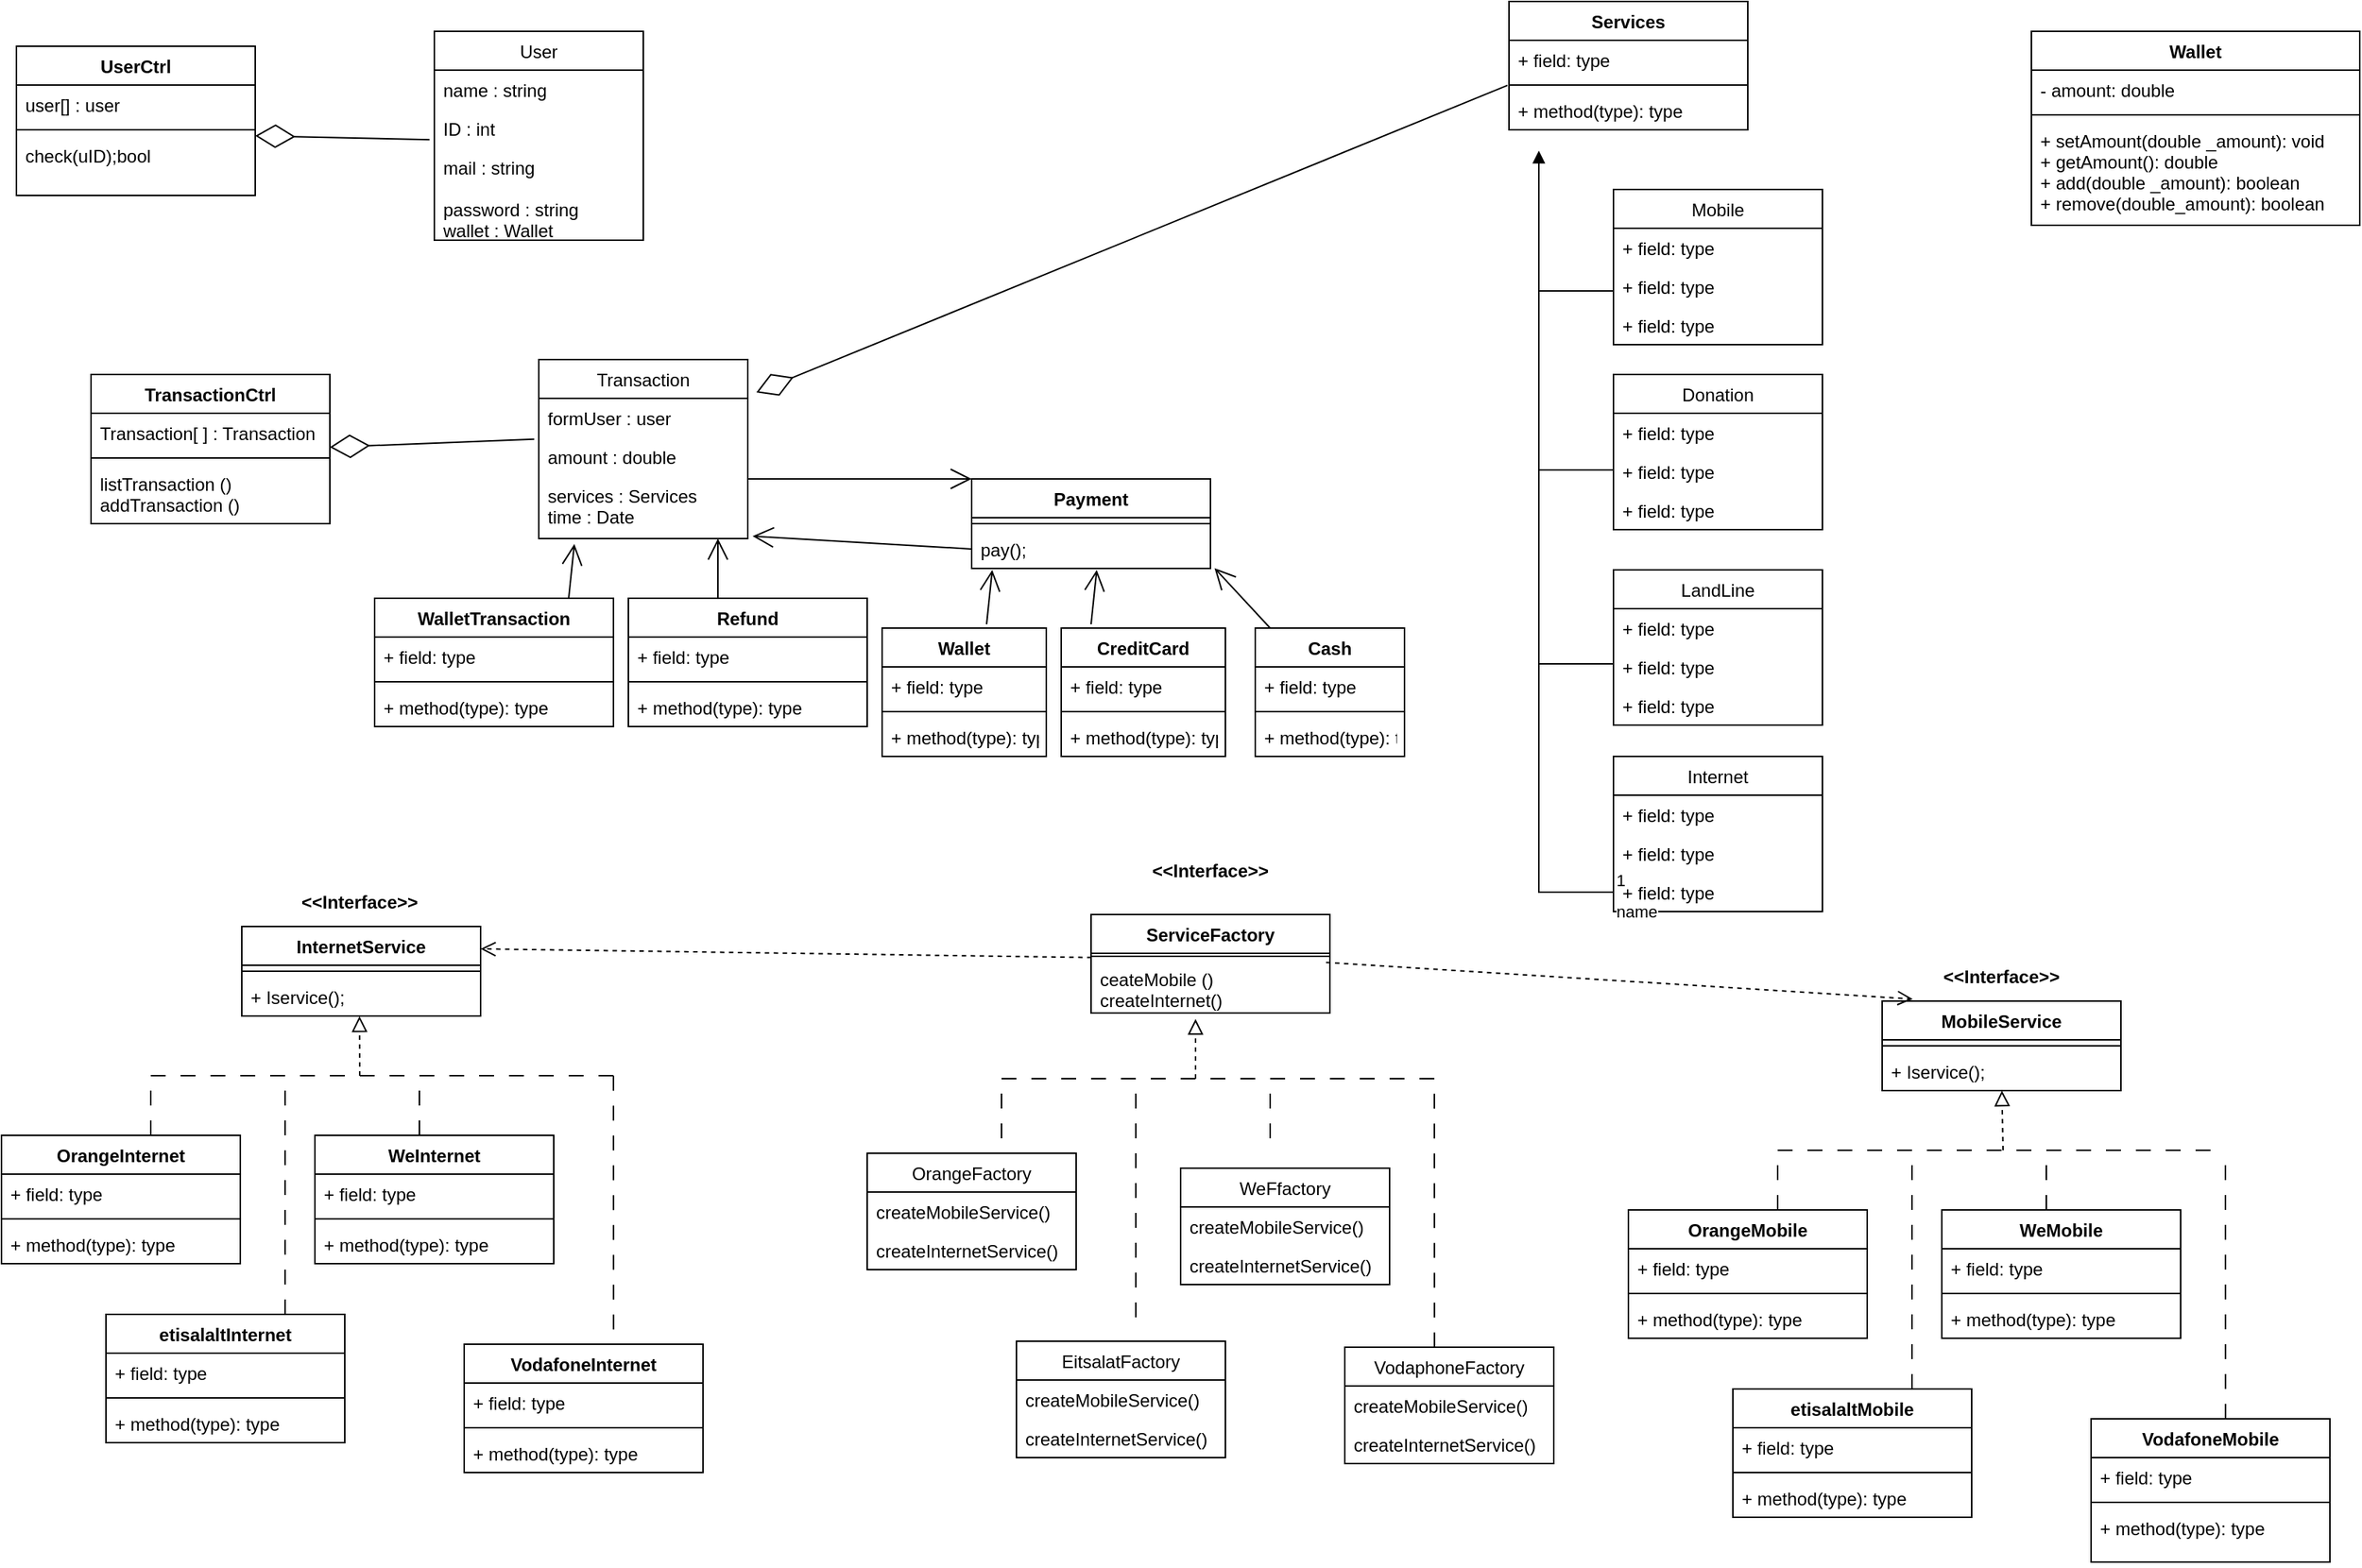 <mxfile version="20.6.0" type="device"><diagram id="1vEsBGd_6oTtnkSgq6Yn" name="Page-1"><mxGraphModel dx="1247" dy="699" grid="1" gridSize="10" guides="1" tooltips="1" connect="1" arrows="1" fold="1" page="1" pageScale="1" pageWidth="1920" pageHeight="1200" math="0" shadow="0"><root><mxCell id="0"/><mxCell id="1" parent="0"/><mxCell id="PPGMc3EVZFGyXlm3GVqY-16" value="User" style="swimlane;fontStyle=0;childLayout=stackLayout;horizontal=1;startSize=26;fillColor=none;horizontalStack=0;resizeParent=1;resizeParentMax=0;resizeLast=0;collapsible=1;marginBottom=0;" parent="1" vertex="1"><mxGeometry x="330" y="30" width="140" height="140" as="geometry"/></mxCell><mxCell id="PPGMc3EVZFGyXlm3GVqY-17" value="name : string" style="text;strokeColor=none;fillColor=none;align=left;verticalAlign=top;spacingLeft=4;spacingRight=4;overflow=hidden;rotatable=0;points=[[0,0.5],[1,0.5]];portConstraint=eastwest;" parent="PPGMc3EVZFGyXlm3GVqY-16" vertex="1"><mxGeometry y="26" width="140" height="26" as="geometry"/></mxCell><mxCell id="PPGMc3EVZFGyXlm3GVqY-18" value="ID : int" style="text;strokeColor=none;fillColor=none;align=left;verticalAlign=top;spacingLeft=4;spacingRight=4;overflow=hidden;rotatable=0;points=[[0,0.5],[1,0.5]];portConstraint=eastwest;" parent="PPGMc3EVZFGyXlm3GVqY-16" vertex="1"><mxGeometry y="52" width="140" height="26" as="geometry"/></mxCell><mxCell id="PPGMc3EVZFGyXlm3GVqY-19" value="mail : string&#10;&#10;password : string&#10;wallet : Wallet" style="text;strokeColor=none;fillColor=none;align=left;verticalAlign=top;spacingLeft=4;spacingRight=4;overflow=hidden;rotatable=0;points=[[0,0.5],[1,0.5]];portConstraint=eastwest;" parent="PPGMc3EVZFGyXlm3GVqY-16" vertex="1"><mxGeometry y="78" width="140" height="62" as="geometry"/></mxCell><mxCell id="PPGMc3EVZFGyXlm3GVqY-27" value="TransactionCtrl" style="swimlane;fontStyle=1;align=center;verticalAlign=top;childLayout=stackLayout;horizontal=1;startSize=26;horizontalStack=0;resizeParent=1;resizeParentMax=0;resizeLast=0;collapsible=1;marginBottom=0;" parent="1" vertex="1"><mxGeometry x="100" y="260" width="160" height="100" as="geometry"/></mxCell><mxCell id="PPGMc3EVZFGyXlm3GVqY-28" value="Transaction[ ] : Transaction" style="text;strokeColor=none;fillColor=none;align=left;verticalAlign=top;spacingLeft=4;spacingRight=4;overflow=hidden;rotatable=0;points=[[0,0.5],[1,0.5]];portConstraint=eastwest;" parent="PPGMc3EVZFGyXlm3GVqY-27" vertex="1"><mxGeometry y="26" width="160" height="26" as="geometry"/></mxCell><mxCell id="PPGMc3EVZFGyXlm3GVqY-29" value="" style="line;strokeWidth=1;fillColor=none;align=left;verticalAlign=middle;spacingTop=-1;spacingLeft=3;spacingRight=3;rotatable=0;labelPosition=right;points=[];portConstraint=eastwest;strokeColor=inherit;" parent="PPGMc3EVZFGyXlm3GVqY-27" vertex="1"><mxGeometry y="52" width="160" height="8" as="geometry"/></mxCell><mxCell id="PPGMc3EVZFGyXlm3GVqY-30" value="listTransaction ()&#10;addTransaction ()" style="text;strokeColor=none;fillColor=none;align=left;verticalAlign=top;spacingLeft=4;spacingRight=4;overflow=hidden;rotatable=0;points=[[0,0.5],[1,0.5]];portConstraint=eastwest;" parent="PPGMc3EVZFGyXlm3GVqY-27" vertex="1"><mxGeometry y="60" width="160" height="40" as="geometry"/></mxCell><mxCell id="PPGMc3EVZFGyXlm3GVqY-31" value="Transaction" style="swimlane;fontStyle=0;childLayout=stackLayout;horizontal=1;startSize=26;fillColor=none;horizontalStack=0;resizeParent=1;resizeParentMax=0;resizeLast=0;collapsible=1;marginBottom=0;" parent="1" vertex="1"><mxGeometry x="400" y="250" width="140" height="120" as="geometry"/></mxCell><mxCell id="PPGMc3EVZFGyXlm3GVqY-32" value="formUser : user" style="text;strokeColor=none;fillColor=none;align=left;verticalAlign=top;spacingLeft=4;spacingRight=4;overflow=hidden;rotatable=0;points=[[0,0.5],[1,0.5]];portConstraint=eastwest;" parent="PPGMc3EVZFGyXlm3GVqY-31" vertex="1"><mxGeometry y="26" width="140" height="26" as="geometry"/></mxCell><mxCell id="PPGMc3EVZFGyXlm3GVqY-33" value="amount : double" style="text;strokeColor=none;fillColor=none;align=left;verticalAlign=top;spacingLeft=4;spacingRight=4;overflow=hidden;rotatable=0;points=[[0,0.5],[1,0.5]];portConstraint=eastwest;" parent="PPGMc3EVZFGyXlm3GVqY-31" vertex="1"><mxGeometry y="52" width="140" height="26" as="geometry"/></mxCell><mxCell id="PPGMc3EVZFGyXlm3GVqY-34" value="services : Services&#10;time : Date" style="text;strokeColor=none;fillColor=none;align=left;verticalAlign=top;spacingLeft=4;spacingRight=4;overflow=hidden;rotatable=0;points=[[0,0.5],[1,0.5]];portConstraint=eastwest;" parent="PPGMc3EVZFGyXlm3GVqY-31" vertex="1"><mxGeometry y="78" width="140" height="42" as="geometry"/></mxCell><mxCell id="PPGMc3EVZFGyXlm3GVqY-35" value="OrangeInternet" style="swimlane;fontStyle=1;align=center;verticalAlign=top;childLayout=stackLayout;horizontal=1;startSize=26;horizontalStack=0;resizeParent=1;resizeParentMax=0;resizeLast=0;collapsible=1;marginBottom=0;" parent="1" vertex="1"><mxGeometry x="40" y="770" width="160" height="86" as="geometry"/></mxCell><mxCell id="PPGMc3EVZFGyXlm3GVqY-36" value="+ field: type" style="text;strokeColor=none;fillColor=none;align=left;verticalAlign=top;spacingLeft=4;spacingRight=4;overflow=hidden;rotatable=0;points=[[0,0.5],[1,0.5]];portConstraint=eastwest;" parent="PPGMc3EVZFGyXlm3GVqY-35" vertex="1"><mxGeometry y="26" width="160" height="26" as="geometry"/></mxCell><mxCell id="PPGMc3EVZFGyXlm3GVqY-37" value="" style="line;strokeWidth=1;fillColor=none;align=left;verticalAlign=middle;spacingTop=-1;spacingLeft=3;spacingRight=3;rotatable=0;labelPosition=right;points=[];portConstraint=eastwest;strokeColor=inherit;" parent="PPGMc3EVZFGyXlm3GVqY-35" vertex="1"><mxGeometry y="52" width="160" height="8" as="geometry"/></mxCell><mxCell id="PPGMc3EVZFGyXlm3GVqY-38" value="+ method(type): type" style="text;strokeColor=none;fillColor=none;align=left;verticalAlign=top;spacingLeft=4;spacingRight=4;overflow=hidden;rotatable=0;points=[[0,0.5],[1,0.5]];portConstraint=eastwest;" parent="PPGMc3EVZFGyXlm3GVqY-35" vertex="1"><mxGeometry y="60" width="160" height="26" as="geometry"/></mxCell><mxCell id="PPGMc3EVZFGyXlm3GVqY-39" value="etisalaltInternet" style="swimlane;fontStyle=1;align=center;verticalAlign=top;childLayout=stackLayout;horizontal=1;startSize=26;horizontalStack=0;resizeParent=1;resizeParentMax=0;resizeLast=0;collapsible=1;marginBottom=0;" parent="1" vertex="1"><mxGeometry x="110" y="890" width="160" height="86" as="geometry"/></mxCell><mxCell id="PPGMc3EVZFGyXlm3GVqY-40" value="+ field: type" style="text;strokeColor=none;fillColor=none;align=left;verticalAlign=top;spacingLeft=4;spacingRight=4;overflow=hidden;rotatable=0;points=[[0,0.5],[1,0.5]];portConstraint=eastwest;" parent="PPGMc3EVZFGyXlm3GVqY-39" vertex="1"><mxGeometry y="26" width="160" height="26" as="geometry"/></mxCell><mxCell id="PPGMc3EVZFGyXlm3GVqY-41" value="" style="line;strokeWidth=1;fillColor=none;align=left;verticalAlign=middle;spacingTop=-1;spacingLeft=3;spacingRight=3;rotatable=0;labelPosition=right;points=[];portConstraint=eastwest;strokeColor=inherit;" parent="PPGMc3EVZFGyXlm3GVqY-39" vertex="1"><mxGeometry y="52" width="160" height="8" as="geometry"/></mxCell><mxCell id="PPGMc3EVZFGyXlm3GVqY-42" value="+ method(type): type" style="text;strokeColor=none;fillColor=none;align=left;verticalAlign=top;spacingLeft=4;spacingRight=4;overflow=hidden;rotatable=0;points=[[0,0.5],[1,0.5]];portConstraint=eastwest;" parent="PPGMc3EVZFGyXlm3GVqY-39" vertex="1"><mxGeometry y="60" width="160" height="26" as="geometry"/></mxCell><mxCell id="PPGMc3EVZFGyXlm3GVqY-43" value="VodafoneInternet" style="swimlane;fontStyle=1;align=center;verticalAlign=top;childLayout=stackLayout;horizontal=1;startSize=26;horizontalStack=0;resizeParent=1;resizeParentMax=0;resizeLast=0;collapsible=1;marginBottom=0;" parent="1" vertex="1"><mxGeometry x="350" y="910" width="160" height="86" as="geometry"/></mxCell><mxCell id="PPGMc3EVZFGyXlm3GVqY-44" value="+ field: type" style="text;strokeColor=none;fillColor=none;align=left;verticalAlign=top;spacingLeft=4;spacingRight=4;overflow=hidden;rotatable=0;points=[[0,0.5],[1,0.5]];portConstraint=eastwest;" parent="PPGMc3EVZFGyXlm3GVqY-43" vertex="1"><mxGeometry y="26" width="160" height="26" as="geometry"/></mxCell><mxCell id="PPGMc3EVZFGyXlm3GVqY-45" value="" style="line;strokeWidth=1;fillColor=none;align=left;verticalAlign=middle;spacingTop=-1;spacingLeft=3;spacingRight=3;rotatable=0;labelPosition=right;points=[];portConstraint=eastwest;strokeColor=inherit;" parent="PPGMc3EVZFGyXlm3GVqY-43" vertex="1"><mxGeometry y="52" width="160" height="8" as="geometry"/></mxCell><mxCell id="PPGMc3EVZFGyXlm3GVqY-46" value="+ method(type): type" style="text;strokeColor=none;fillColor=none;align=left;verticalAlign=top;spacingLeft=4;spacingRight=4;overflow=hidden;rotatable=0;points=[[0,0.5],[1,0.5]];portConstraint=eastwest;" parent="PPGMc3EVZFGyXlm3GVqY-43" vertex="1"><mxGeometry y="60" width="160" height="26" as="geometry"/></mxCell><mxCell id="PPGMc3EVZFGyXlm3GVqY-47" value="WeInternet" style="swimlane;fontStyle=1;align=center;verticalAlign=top;childLayout=stackLayout;horizontal=1;startSize=26;horizontalStack=0;resizeParent=1;resizeParentMax=0;resizeLast=0;collapsible=1;marginBottom=0;" parent="1" vertex="1"><mxGeometry x="250" y="770" width="160" height="86" as="geometry"/></mxCell><mxCell id="PPGMc3EVZFGyXlm3GVqY-48" value="+ field: type" style="text;strokeColor=none;fillColor=none;align=left;verticalAlign=top;spacingLeft=4;spacingRight=4;overflow=hidden;rotatable=0;points=[[0,0.5],[1,0.5]];portConstraint=eastwest;" parent="PPGMc3EVZFGyXlm3GVqY-47" vertex="1"><mxGeometry y="26" width="160" height="26" as="geometry"/></mxCell><mxCell id="PPGMc3EVZFGyXlm3GVqY-49" value="" style="line;strokeWidth=1;fillColor=none;align=left;verticalAlign=middle;spacingTop=-1;spacingLeft=3;spacingRight=3;rotatable=0;labelPosition=right;points=[];portConstraint=eastwest;strokeColor=inherit;" parent="PPGMc3EVZFGyXlm3GVqY-47" vertex="1"><mxGeometry y="52" width="160" height="8" as="geometry"/></mxCell><mxCell id="PPGMc3EVZFGyXlm3GVqY-50" value="+ method(type): type" style="text;strokeColor=none;fillColor=none;align=left;verticalAlign=top;spacingLeft=4;spacingRight=4;overflow=hidden;rotatable=0;points=[[0,0.5],[1,0.5]];portConstraint=eastwest;" parent="PPGMc3EVZFGyXlm3GVqY-47" vertex="1"><mxGeometry y="60" width="160" height="26" as="geometry"/></mxCell><mxCell id="PPGMc3EVZFGyXlm3GVqY-51" value="" style="endArrow=none;startArrow=none;endFill=0;startFill=0;endSize=8;html=1;verticalAlign=bottom;dashed=1;labelBackgroundColor=none;dashPattern=10 10;rounded=0;" parent="1" edge="1"><mxGeometry width="160" relative="1" as="geometry"><mxPoint x="140" y="730" as="sourcePoint"/><mxPoint x="450" y="730" as="targetPoint"/></mxGeometry></mxCell><mxCell id="PPGMc3EVZFGyXlm3GVqY-52" value="" style="endArrow=block;startArrow=none;endFill=0;startFill=0;endSize=8;html=1;verticalAlign=bottom;dashed=1;labelBackgroundColor=none;rounded=0;entryX=0.493;entryY=1.007;entryDx=0;entryDy=0;entryPerimeter=0;" parent="1" target="PPGMc3EVZFGyXlm3GVqY-81" edge="1"><mxGeometry width="160" relative="1" as="geometry"><mxPoint x="280" y="730" as="sourcePoint"/><mxPoint x="289" y="630" as="targetPoint"/></mxGeometry></mxCell><mxCell id="PPGMc3EVZFGyXlm3GVqY-53" value="" style="endArrow=none;startArrow=none;endFill=0;startFill=0;endSize=8;html=1;verticalAlign=bottom;dashed=1;labelBackgroundColor=none;dashPattern=10 10;rounded=0;exitX=0.625;exitY=0;exitDx=0;exitDy=0;exitPerimeter=0;" parent="1" source="PPGMc3EVZFGyXlm3GVqY-35" edge="1"><mxGeometry width="160" relative="1" as="geometry"><mxPoint x="50" y="760" as="sourcePoint"/><mxPoint x="140" y="730" as="targetPoint"/></mxGeometry></mxCell><mxCell id="PPGMc3EVZFGyXlm3GVqY-54" value="" style="endArrow=none;startArrow=none;endFill=0;startFill=0;endSize=8;html=1;verticalAlign=bottom;dashed=1;labelBackgroundColor=none;dashPattern=10 10;rounded=0;exitX=0.75;exitY=0;exitDx=0;exitDy=0;" parent="1" source="PPGMc3EVZFGyXlm3GVqY-39" edge="1"><mxGeometry width="160" relative="1" as="geometry"><mxPoint x="230" y="760" as="sourcePoint"/><mxPoint x="230" y="730" as="targetPoint"/></mxGeometry></mxCell><mxCell id="PPGMc3EVZFGyXlm3GVqY-55" value="" style="endArrow=none;startArrow=none;endFill=0;startFill=0;endSize=8;html=1;verticalAlign=bottom;dashed=1;labelBackgroundColor=none;dashPattern=10 10;rounded=0;exitX=0.563;exitY=0;exitDx=0;exitDy=0;exitPerimeter=0;" parent="1" edge="1"><mxGeometry width="160" relative="1" as="geometry"><mxPoint x="450.08" y="900.18" as="sourcePoint"/><mxPoint x="450" y="720.18" as="targetPoint"/></mxGeometry></mxCell><mxCell id="PPGMc3EVZFGyXlm3GVqY-56" value="" style="endArrow=none;startArrow=none;endFill=0;startFill=0;endSize=8;html=1;verticalAlign=bottom;dashed=1;labelBackgroundColor=none;dashPattern=10 10;rounded=0;exitX=0.625;exitY=0;exitDx=0;exitDy=0;exitPerimeter=0;" parent="1" edge="1"><mxGeometry width="160" relative="1" as="geometry"><mxPoint x="320" y="770" as="sourcePoint"/><mxPoint x="320" y="730" as="targetPoint"/></mxGeometry></mxCell><mxCell id="PPGMc3EVZFGyXlm3GVqY-57" value="OrangeMobile" style="swimlane;fontStyle=1;align=center;verticalAlign=top;childLayout=stackLayout;horizontal=1;startSize=26;horizontalStack=0;resizeParent=1;resizeParentMax=0;resizeLast=0;collapsible=1;marginBottom=0;" parent="1" vertex="1"><mxGeometry x="1130" y="820" width="160" height="86" as="geometry"/></mxCell><mxCell id="PPGMc3EVZFGyXlm3GVqY-58" value="+ field: type" style="text;strokeColor=none;fillColor=none;align=left;verticalAlign=top;spacingLeft=4;spacingRight=4;overflow=hidden;rotatable=0;points=[[0,0.5],[1,0.5]];portConstraint=eastwest;" parent="PPGMc3EVZFGyXlm3GVqY-57" vertex="1"><mxGeometry y="26" width="160" height="26" as="geometry"/></mxCell><mxCell id="PPGMc3EVZFGyXlm3GVqY-59" value="" style="line;strokeWidth=1;fillColor=none;align=left;verticalAlign=middle;spacingTop=-1;spacingLeft=3;spacingRight=3;rotatable=0;labelPosition=right;points=[];portConstraint=eastwest;strokeColor=inherit;" parent="PPGMc3EVZFGyXlm3GVqY-57" vertex="1"><mxGeometry y="52" width="160" height="8" as="geometry"/></mxCell><mxCell id="PPGMc3EVZFGyXlm3GVqY-60" value="+ method(type): type" style="text;strokeColor=none;fillColor=none;align=left;verticalAlign=top;spacingLeft=4;spacingRight=4;overflow=hidden;rotatable=0;points=[[0,0.5],[1,0.5]];portConstraint=eastwest;" parent="PPGMc3EVZFGyXlm3GVqY-57" vertex="1"><mxGeometry y="60" width="160" height="26" as="geometry"/></mxCell><mxCell id="PPGMc3EVZFGyXlm3GVqY-61" value="etisalaltMobile" style="swimlane;fontStyle=1;align=center;verticalAlign=top;childLayout=stackLayout;horizontal=1;startSize=26;horizontalStack=0;resizeParent=1;resizeParentMax=0;resizeLast=0;collapsible=1;marginBottom=0;" parent="1" vertex="1"><mxGeometry x="1200" y="940" width="160" height="86" as="geometry"/></mxCell><mxCell id="PPGMc3EVZFGyXlm3GVqY-62" value="+ field: type" style="text;strokeColor=none;fillColor=none;align=left;verticalAlign=top;spacingLeft=4;spacingRight=4;overflow=hidden;rotatable=0;points=[[0,0.5],[1,0.5]];portConstraint=eastwest;" parent="PPGMc3EVZFGyXlm3GVqY-61" vertex="1"><mxGeometry y="26" width="160" height="26" as="geometry"/></mxCell><mxCell id="PPGMc3EVZFGyXlm3GVqY-63" value="" style="line;strokeWidth=1;fillColor=none;align=left;verticalAlign=middle;spacingTop=-1;spacingLeft=3;spacingRight=3;rotatable=0;labelPosition=right;points=[];portConstraint=eastwest;strokeColor=inherit;" parent="PPGMc3EVZFGyXlm3GVqY-61" vertex="1"><mxGeometry y="52" width="160" height="8" as="geometry"/></mxCell><mxCell id="PPGMc3EVZFGyXlm3GVqY-64" value="+ method(type): type" style="text;strokeColor=none;fillColor=none;align=left;verticalAlign=top;spacingLeft=4;spacingRight=4;overflow=hidden;rotatable=0;points=[[0,0.5],[1,0.5]];portConstraint=eastwest;" parent="PPGMc3EVZFGyXlm3GVqY-61" vertex="1"><mxGeometry y="60" width="160" height="26" as="geometry"/></mxCell><mxCell id="PPGMc3EVZFGyXlm3GVqY-65" value="VodafoneMobile" style="swimlane;fontStyle=1;align=center;verticalAlign=top;childLayout=stackLayout;horizontal=1;startSize=26;horizontalStack=0;resizeParent=1;resizeParentMax=0;resizeLast=0;collapsible=1;marginBottom=0;" parent="1" vertex="1"><mxGeometry x="1440" y="960" width="160" height="96" as="geometry"/></mxCell><mxCell id="PPGMc3EVZFGyXlm3GVqY-66" value="+ field: type" style="text;strokeColor=none;fillColor=none;align=left;verticalAlign=top;spacingLeft=4;spacingRight=4;overflow=hidden;rotatable=0;points=[[0,0.5],[1,0.5]];portConstraint=eastwest;" parent="PPGMc3EVZFGyXlm3GVqY-65" vertex="1"><mxGeometry y="26" width="160" height="26" as="geometry"/></mxCell><mxCell id="PPGMc3EVZFGyXlm3GVqY-67" value="" style="line;strokeWidth=1;fillColor=none;align=left;verticalAlign=middle;spacingTop=-1;spacingLeft=3;spacingRight=3;rotatable=0;labelPosition=right;points=[];portConstraint=eastwest;strokeColor=inherit;" parent="PPGMc3EVZFGyXlm3GVqY-65" vertex="1"><mxGeometry y="52" width="160" height="8" as="geometry"/></mxCell><mxCell id="PPGMc3EVZFGyXlm3GVqY-68" value="+ method(type): type" style="text;strokeColor=none;fillColor=none;align=left;verticalAlign=top;spacingLeft=4;spacingRight=4;overflow=hidden;rotatable=0;points=[[0,0.5],[1,0.5]];portConstraint=eastwest;" parent="PPGMc3EVZFGyXlm3GVqY-65" vertex="1"><mxGeometry y="60" width="160" height="36" as="geometry"/></mxCell><mxCell id="PPGMc3EVZFGyXlm3GVqY-69" value="WeMobile" style="swimlane;fontStyle=1;align=center;verticalAlign=top;childLayout=stackLayout;horizontal=1;startSize=26;horizontalStack=0;resizeParent=1;resizeParentMax=0;resizeLast=0;collapsible=1;marginBottom=0;" parent="1" vertex="1"><mxGeometry x="1340" y="820" width="160" height="86" as="geometry"/></mxCell><mxCell id="PPGMc3EVZFGyXlm3GVqY-70" value="+ field: type" style="text;strokeColor=none;fillColor=none;align=left;verticalAlign=top;spacingLeft=4;spacingRight=4;overflow=hidden;rotatable=0;points=[[0,0.5],[1,0.5]];portConstraint=eastwest;" parent="PPGMc3EVZFGyXlm3GVqY-69" vertex="1"><mxGeometry y="26" width="160" height="26" as="geometry"/></mxCell><mxCell id="PPGMc3EVZFGyXlm3GVqY-71" value="" style="line;strokeWidth=1;fillColor=none;align=left;verticalAlign=middle;spacingTop=-1;spacingLeft=3;spacingRight=3;rotatable=0;labelPosition=right;points=[];portConstraint=eastwest;strokeColor=inherit;" parent="PPGMc3EVZFGyXlm3GVqY-69" vertex="1"><mxGeometry y="52" width="160" height="8" as="geometry"/></mxCell><mxCell id="PPGMc3EVZFGyXlm3GVqY-72" value="+ method(type): type" style="text;strokeColor=none;fillColor=none;align=left;verticalAlign=top;spacingLeft=4;spacingRight=4;overflow=hidden;rotatable=0;points=[[0,0.5],[1,0.5]];portConstraint=eastwest;" parent="PPGMc3EVZFGyXlm3GVqY-69" vertex="1"><mxGeometry y="60" width="160" height="26" as="geometry"/></mxCell><mxCell id="PPGMc3EVZFGyXlm3GVqY-73" value="" style="endArrow=none;startArrow=none;endFill=0;startFill=0;endSize=8;html=1;verticalAlign=bottom;dashed=1;labelBackgroundColor=none;dashPattern=10 10;rounded=0;" parent="1" edge="1"><mxGeometry width="160" relative="1" as="geometry"><mxPoint x="1230" y="780" as="sourcePoint"/><mxPoint x="1530" y="780" as="targetPoint"/></mxGeometry></mxCell><mxCell id="PPGMc3EVZFGyXlm3GVqY-74" value="" style="endArrow=block;startArrow=none;endFill=0;startFill=0;endSize=8;html=1;verticalAlign=bottom;dashed=1;labelBackgroundColor=none;rounded=0;" parent="1" target="PPGMc3EVZFGyXlm3GVqY-85" edge="1"><mxGeometry width="160" relative="1" as="geometry"><mxPoint x="1381" y="780" as="sourcePoint"/><mxPoint x="1380.83" y="752" as="targetPoint"/></mxGeometry></mxCell><mxCell id="PPGMc3EVZFGyXlm3GVqY-75" value="" style="endArrow=none;startArrow=none;endFill=0;startFill=0;endSize=8;html=1;verticalAlign=bottom;dashed=1;labelBackgroundColor=none;dashPattern=10 10;rounded=0;exitX=0.625;exitY=0;exitDx=0;exitDy=0;exitPerimeter=0;" parent="1" source="PPGMc3EVZFGyXlm3GVqY-57" edge="1"><mxGeometry width="160" relative="1" as="geometry"><mxPoint x="1140" y="810" as="sourcePoint"/><mxPoint x="1230" y="780" as="targetPoint"/></mxGeometry></mxCell><mxCell id="PPGMc3EVZFGyXlm3GVqY-76" value="" style="endArrow=none;startArrow=none;endFill=0;startFill=0;endSize=8;html=1;verticalAlign=bottom;dashed=1;labelBackgroundColor=none;dashPattern=10 10;rounded=0;exitX=0.75;exitY=0;exitDx=0;exitDy=0;" parent="1" source="PPGMc3EVZFGyXlm3GVqY-61" edge="1"><mxGeometry width="160" relative="1" as="geometry"><mxPoint x="1320" y="810" as="sourcePoint"/><mxPoint x="1320" y="780" as="targetPoint"/></mxGeometry></mxCell><mxCell id="PPGMc3EVZFGyXlm3GVqY-77" value="" style="endArrow=none;startArrow=none;endFill=0;startFill=0;endSize=8;html=1;verticalAlign=bottom;dashed=1;labelBackgroundColor=none;dashPattern=10 10;rounded=0;exitX=0.563;exitY=0;exitDx=0;exitDy=0;exitPerimeter=0;" parent="1" source="PPGMc3EVZFGyXlm3GVqY-65" edge="1"><mxGeometry width="160" relative="1" as="geometry"><mxPoint x="1530" y="820" as="sourcePoint"/><mxPoint x="1530" y="780" as="targetPoint"/></mxGeometry></mxCell><mxCell id="PPGMc3EVZFGyXlm3GVqY-78" value="" style="endArrow=none;startArrow=none;endFill=0;startFill=0;endSize=8;html=1;verticalAlign=bottom;dashed=1;labelBackgroundColor=none;dashPattern=10 10;rounded=0;exitX=0.625;exitY=0;exitDx=0;exitDy=0;exitPerimeter=0;" parent="1" edge="1"><mxGeometry width="160" relative="1" as="geometry"><mxPoint x="1410" y="820" as="sourcePoint"/><mxPoint x="1410" y="780" as="targetPoint"/></mxGeometry></mxCell><mxCell id="PPGMc3EVZFGyXlm3GVqY-79" value="InternetService" style="swimlane;fontStyle=1;align=center;verticalAlign=top;childLayout=stackLayout;horizontal=1;startSize=26;horizontalStack=0;resizeParent=1;resizeParentMax=0;resizeLast=0;collapsible=1;marginBottom=0;" parent="1" vertex="1"><mxGeometry x="201" y="630" width="160" height="60" as="geometry"/></mxCell><mxCell id="PPGMc3EVZFGyXlm3GVqY-80" value="" style="line;strokeWidth=1;fillColor=none;align=left;verticalAlign=middle;spacingTop=-1;spacingLeft=3;spacingRight=3;rotatable=0;labelPosition=right;points=[];portConstraint=eastwest;strokeColor=inherit;" parent="PPGMc3EVZFGyXlm3GVqY-79" vertex="1"><mxGeometry y="26" width="160" height="8" as="geometry"/></mxCell><mxCell id="PPGMc3EVZFGyXlm3GVqY-81" value="+ Iservice();" style="text;strokeColor=none;fillColor=none;align=left;verticalAlign=top;spacingLeft=4;spacingRight=4;overflow=hidden;rotatable=0;points=[[0,0.5],[1,0.5]];portConstraint=eastwest;" parent="PPGMc3EVZFGyXlm3GVqY-79" vertex="1"><mxGeometry y="34" width="160" height="26" as="geometry"/></mxCell><mxCell id="PPGMc3EVZFGyXlm3GVqY-82" value="&lt;&lt;Interface&gt;&gt;" style="text;align=center;fontStyle=1;verticalAlign=middle;spacingLeft=3;spacingRight=3;strokeColor=none;rotatable=0;points=[[0,0.5],[1,0.5]];portConstraint=eastwest;" parent="1" vertex="1"><mxGeometry x="240" y="600" width="80" height="26" as="geometry"/></mxCell><mxCell id="PPGMc3EVZFGyXlm3GVqY-83" value="MobileService" style="swimlane;fontStyle=1;align=center;verticalAlign=top;childLayout=stackLayout;horizontal=1;startSize=26;horizontalStack=0;resizeParent=1;resizeParentMax=0;resizeLast=0;collapsible=1;marginBottom=0;" parent="1" vertex="1"><mxGeometry x="1300" y="680" width="160" height="60" as="geometry"/></mxCell><mxCell id="PPGMc3EVZFGyXlm3GVqY-84" value="" style="line;strokeWidth=1;fillColor=none;align=left;verticalAlign=middle;spacingTop=-1;spacingLeft=3;spacingRight=3;rotatable=0;labelPosition=right;points=[];portConstraint=eastwest;strokeColor=inherit;" parent="PPGMc3EVZFGyXlm3GVqY-83" vertex="1"><mxGeometry y="26" width="160" height="8" as="geometry"/></mxCell><mxCell id="PPGMc3EVZFGyXlm3GVqY-85" value="+ Iservice();" style="text;strokeColor=none;fillColor=none;align=left;verticalAlign=top;spacingLeft=4;spacingRight=4;overflow=hidden;rotatable=0;points=[[0,0.5],[1,0.5]];portConstraint=eastwest;" parent="PPGMc3EVZFGyXlm3GVqY-83" vertex="1"><mxGeometry y="34" width="160" height="26" as="geometry"/></mxCell><mxCell id="PPGMc3EVZFGyXlm3GVqY-86" value="&lt;&lt;Interface&gt;&gt;" style="text;align=center;fontStyle=1;verticalAlign=middle;spacingLeft=3;spacingRight=3;strokeColor=none;rotatable=0;points=[[0,0.5],[1,0.5]];portConstraint=eastwest;" parent="1" vertex="1"><mxGeometry x="1340" y="650" width="80" height="26" as="geometry"/></mxCell><mxCell id="PPGMc3EVZFGyXlm3GVqY-88" value="ServiceFactory" style="swimlane;fontStyle=1;align=center;verticalAlign=top;childLayout=stackLayout;horizontal=1;startSize=26;horizontalStack=0;resizeParent=1;resizeParentMax=0;resizeLast=0;collapsible=1;marginBottom=0;" parent="1" vertex="1"><mxGeometry x="770" y="622" width="160" height="66" as="geometry"/></mxCell><mxCell id="PPGMc3EVZFGyXlm3GVqY-89" value="" style="line;strokeWidth=1;fillColor=none;align=left;verticalAlign=middle;spacingTop=-1;spacingLeft=3;spacingRight=3;rotatable=0;labelPosition=right;points=[];portConstraint=eastwest;strokeColor=inherit;" parent="PPGMc3EVZFGyXlm3GVqY-88" vertex="1"><mxGeometry y="26" width="160" height="4" as="geometry"/></mxCell><mxCell id="PPGMc3EVZFGyXlm3GVqY-90" value="ceateMobile ()&#10;createInternet()" style="text;strokeColor=none;fillColor=none;align=left;verticalAlign=top;spacingLeft=4;spacingRight=4;overflow=hidden;rotatable=0;points=[[0,0.5],[1,0.5]];portConstraint=eastwest;" parent="PPGMc3EVZFGyXlm3GVqY-88" vertex="1"><mxGeometry y="30" width="160" height="36" as="geometry"/></mxCell><mxCell id="PPGMc3EVZFGyXlm3GVqY-91" value="&lt;&lt;Interface&gt;&gt;" style="text;align=center;fontStyle=1;verticalAlign=middle;spacingLeft=3;spacingRight=3;strokeColor=none;rotatable=0;points=[[0,0.5],[1,0.5]];portConstraint=eastwest;" parent="1" vertex="1"><mxGeometry x="810" y="582" width="80" height="20" as="geometry"/></mxCell><mxCell id="PPGMc3EVZFGyXlm3GVqY-109" value="" style="endArrow=none;startArrow=none;endFill=0;startFill=0;endSize=8;html=1;verticalAlign=bottom;dashed=1;labelBackgroundColor=none;dashPattern=10 10;rounded=0;" parent="1" edge="1"><mxGeometry width="160" relative="1" as="geometry"><mxPoint x="710" y="732.0" as="sourcePoint"/><mxPoint x="1010" y="732.0" as="targetPoint"/></mxGeometry></mxCell><mxCell id="PPGMc3EVZFGyXlm3GVqY-110" value="" style="endArrow=block;startArrow=none;endFill=0;startFill=0;endSize=8;html=1;verticalAlign=bottom;dashed=1;labelBackgroundColor=none;rounded=0;" parent="1" edge="1"><mxGeometry width="160" relative="1" as="geometry"><mxPoint x="840" y="732" as="sourcePoint"/><mxPoint x="840" y="692" as="targetPoint"/></mxGeometry></mxCell><mxCell id="PPGMc3EVZFGyXlm3GVqY-111" value="" style="endArrow=none;startArrow=none;endFill=0;startFill=0;endSize=8;html=1;verticalAlign=bottom;dashed=1;labelBackgroundColor=none;dashPattern=10 10;rounded=0;exitX=0.625;exitY=0;exitDx=0;exitDy=0;exitPerimeter=0;" parent="1" edge="1"><mxGeometry width="160" relative="1" as="geometry"><mxPoint x="710" y="772" as="sourcePoint"/><mxPoint x="710" y="732.0" as="targetPoint"/></mxGeometry></mxCell><mxCell id="PPGMc3EVZFGyXlm3GVqY-112" value="" style="endArrow=none;startArrow=none;endFill=0;startFill=0;endSize=8;html=1;verticalAlign=bottom;dashed=1;labelBackgroundColor=none;dashPattern=10 10;rounded=0;exitX=0.75;exitY=0;exitDx=0;exitDy=0;" parent="1" edge="1"><mxGeometry width="160" relative="1" as="geometry"><mxPoint x="800" y="892" as="sourcePoint"/><mxPoint x="800" y="732.0" as="targetPoint"/></mxGeometry></mxCell><mxCell id="PPGMc3EVZFGyXlm3GVqY-113" value="" style="endArrow=none;startArrow=none;endFill=0;startFill=0;endSize=8;html=1;verticalAlign=bottom;dashed=1;labelBackgroundColor=none;dashPattern=10 10;rounded=0;exitX=0.563;exitY=0;exitDx=0;exitDy=0;exitPerimeter=0;" parent="1" edge="1"><mxGeometry width="160" relative="1" as="geometry"><mxPoint x="1000.08" y="912.18" as="sourcePoint"/><mxPoint x="1000" y="732.18" as="targetPoint"/></mxGeometry></mxCell><mxCell id="PPGMc3EVZFGyXlm3GVqY-114" value="" style="endArrow=none;startArrow=none;endFill=0;startFill=0;endSize=8;html=1;verticalAlign=bottom;dashed=1;labelBackgroundColor=none;dashPattern=10 10;rounded=0;exitX=0.625;exitY=0;exitDx=0;exitDy=0;exitPerimeter=0;" parent="1" edge="1"><mxGeometry width="160" relative="1" as="geometry"><mxPoint x="890" y="772.0" as="sourcePoint"/><mxPoint x="890" y="732.0" as="targetPoint"/></mxGeometry></mxCell><mxCell id="PPGMc3EVZFGyXlm3GVqY-115" value="VodaphoneFactory" style="swimlane;fontStyle=0;childLayout=stackLayout;horizontal=1;startSize=26;fillColor=none;horizontalStack=0;resizeParent=1;resizeParentMax=0;resizeLast=0;collapsible=1;marginBottom=0;" parent="1" vertex="1"><mxGeometry x="940" y="912" width="140" height="78" as="geometry"/></mxCell><mxCell id="PPGMc3EVZFGyXlm3GVqY-116" value="createMobileService()" style="text;strokeColor=none;fillColor=none;align=left;verticalAlign=top;spacingLeft=4;spacingRight=4;overflow=hidden;rotatable=0;points=[[0,0.5],[1,0.5]];portConstraint=eastwest;" parent="PPGMc3EVZFGyXlm3GVqY-115" vertex="1"><mxGeometry y="26" width="140" height="26" as="geometry"/></mxCell><mxCell id="PPGMc3EVZFGyXlm3GVqY-117" value="createInternetService()" style="text;strokeColor=none;fillColor=none;align=left;verticalAlign=top;spacingLeft=4;spacingRight=4;overflow=hidden;rotatable=0;points=[[0,0.5],[1,0.5]];portConstraint=eastwest;" parent="PPGMc3EVZFGyXlm3GVqY-115" vertex="1"><mxGeometry y="52" width="140" height="26" as="geometry"/></mxCell><mxCell id="PPGMc3EVZFGyXlm3GVqY-123" value="WeFfactory" style="swimlane;fontStyle=0;childLayout=stackLayout;horizontal=1;startSize=26;fillColor=none;horizontalStack=0;resizeParent=1;resizeParentMax=0;resizeLast=0;collapsible=1;marginBottom=0;" parent="1" vertex="1"><mxGeometry x="830" y="792" width="140" height="78" as="geometry"/></mxCell><mxCell id="PPGMc3EVZFGyXlm3GVqY-124" value="createMobileService()" style="text;strokeColor=none;fillColor=none;align=left;verticalAlign=top;spacingLeft=4;spacingRight=4;overflow=hidden;rotatable=0;points=[[0,0.5],[1,0.5]];portConstraint=eastwest;" parent="PPGMc3EVZFGyXlm3GVqY-123" vertex="1"><mxGeometry y="26" width="140" height="26" as="geometry"/></mxCell><mxCell id="PPGMc3EVZFGyXlm3GVqY-125" value="createInternetService()" style="text;strokeColor=none;fillColor=none;align=left;verticalAlign=top;spacingLeft=4;spacingRight=4;overflow=hidden;rotatable=0;points=[[0,0.5],[1,0.5]];portConstraint=eastwest;" parent="PPGMc3EVZFGyXlm3GVqY-123" vertex="1"><mxGeometry y="52" width="140" height="26" as="geometry"/></mxCell><mxCell id="PPGMc3EVZFGyXlm3GVqY-127" value="EitsalatFactory" style="swimlane;fontStyle=0;childLayout=stackLayout;horizontal=1;startSize=26;fillColor=none;horizontalStack=0;resizeParent=1;resizeParentMax=0;resizeLast=0;collapsible=1;marginBottom=0;" parent="1" vertex="1"><mxGeometry x="720" y="908" width="140" height="78" as="geometry"/></mxCell><mxCell id="PPGMc3EVZFGyXlm3GVqY-128" value="createMobileService()" style="text;strokeColor=none;fillColor=none;align=left;verticalAlign=top;spacingLeft=4;spacingRight=4;overflow=hidden;rotatable=0;points=[[0,0.5],[1,0.5]];portConstraint=eastwest;" parent="PPGMc3EVZFGyXlm3GVqY-127" vertex="1"><mxGeometry y="26" width="140" height="26" as="geometry"/></mxCell><mxCell id="PPGMc3EVZFGyXlm3GVqY-130" value="createInternetService()" style="text;strokeColor=none;fillColor=none;align=left;verticalAlign=top;spacingLeft=4;spacingRight=4;overflow=hidden;rotatable=0;points=[[0,0.5],[1,0.5]];portConstraint=eastwest;" parent="PPGMc3EVZFGyXlm3GVqY-127" vertex="1"><mxGeometry y="52" width="140" height="26" as="geometry"/></mxCell><mxCell id="PPGMc3EVZFGyXlm3GVqY-131" value="OrangeFactory" style="swimlane;fontStyle=0;childLayout=stackLayout;horizontal=1;startSize=26;fillColor=none;horizontalStack=0;resizeParent=1;resizeParentMax=0;resizeLast=0;collapsible=1;marginBottom=0;" parent="1" vertex="1"><mxGeometry x="620" y="782" width="140" height="78" as="geometry"/></mxCell><mxCell id="PPGMc3EVZFGyXlm3GVqY-132" value="createMobileService()" style="text;strokeColor=none;fillColor=none;align=left;verticalAlign=top;spacingLeft=4;spacingRight=4;overflow=hidden;rotatable=0;points=[[0,0.5],[1,0.5]];portConstraint=eastwest;" parent="PPGMc3EVZFGyXlm3GVqY-131" vertex="1"><mxGeometry y="26" width="140" height="26" as="geometry"/></mxCell><mxCell id="PPGMc3EVZFGyXlm3GVqY-133" value="createInternetService()" style="text;strokeColor=none;fillColor=none;align=left;verticalAlign=top;spacingLeft=4;spacingRight=4;overflow=hidden;rotatable=0;points=[[0,0.5],[1,0.5]];portConstraint=eastwest;" parent="PPGMc3EVZFGyXlm3GVqY-131" vertex="1"><mxGeometry y="52" width="140" height="26" as="geometry"/></mxCell><mxCell id="PPGMc3EVZFGyXlm3GVqY-135" value="" style="html=1;verticalAlign=bottom;endArrow=open;dashed=1;endSize=8;rounded=0;entryX=1;entryY=0.25;entryDx=0;entryDy=0;exitX=0.002;exitY=-0.033;exitDx=0;exitDy=0;exitPerimeter=0;" parent="1" source="PPGMc3EVZFGyXlm3GVqY-90" target="PPGMc3EVZFGyXlm3GVqY-79" edge="1"><mxGeometry relative="1" as="geometry"><mxPoint x="850" y="554.38" as="sourcePoint"/><mxPoint x="770" y="554.38" as="targetPoint"/></mxGeometry></mxCell><mxCell id="PPGMc3EVZFGyXlm3GVqY-137" value="" style="html=1;verticalAlign=bottom;endArrow=open;dashed=1;endSize=8;rounded=0;entryX=0.128;entryY=-0.023;entryDx=0;entryDy=0;entryPerimeter=0;exitX=0.984;exitY=0.059;exitDx=0;exitDy=0;exitPerimeter=0;" parent="1" source="PPGMc3EVZFGyXlm3GVqY-90" target="PPGMc3EVZFGyXlm3GVqY-83" edge="1"><mxGeometry relative="1" as="geometry"><mxPoint x="1010" y="540.0" as="sourcePoint"/><mxPoint x="521" y="630.62" as="targetPoint"/></mxGeometry></mxCell><mxCell id="PPGMc3EVZFGyXlm3GVqY-138" value="UserCtrl" style="swimlane;fontStyle=1;align=center;verticalAlign=top;childLayout=stackLayout;horizontal=1;startSize=26;horizontalStack=0;resizeParent=1;resizeParentMax=0;resizeLast=0;collapsible=1;marginBottom=0;" parent="1" vertex="1"><mxGeometry x="50" y="40" width="160" height="100" as="geometry"/></mxCell><mxCell id="PPGMc3EVZFGyXlm3GVqY-139" value="user[] : user" style="text;strokeColor=none;fillColor=none;align=left;verticalAlign=top;spacingLeft=4;spacingRight=4;overflow=hidden;rotatable=0;points=[[0,0.5],[1,0.5]];portConstraint=eastwest;" parent="PPGMc3EVZFGyXlm3GVqY-138" vertex="1"><mxGeometry y="26" width="160" height="26" as="geometry"/></mxCell><mxCell id="PPGMc3EVZFGyXlm3GVqY-140" value="" style="line;strokeWidth=1;fillColor=none;align=left;verticalAlign=middle;spacingTop=-1;spacingLeft=3;spacingRight=3;rotatable=0;labelPosition=right;points=[];portConstraint=eastwest;strokeColor=inherit;" parent="PPGMc3EVZFGyXlm3GVqY-138" vertex="1"><mxGeometry y="52" width="160" height="8" as="geometry"/></mxCell><mxCell id="PPGMc3EVZFGyXlm3GVqY-142" value="" style="endArrow=diamondThin;endFill=0;endSize=24;html=1;rounded=0;exitX=-0.023;exitY=0.791;exitDx=0;exitDy=0;exitPerimeter=0;" parent="PPGMc3EVZFGyXlm3GVqY-138" source="PPGMc3EVZFGyXlm3GVqY-18" edge="1"><mxGeometry width="160" relative="1" as="geometry"><mxPoint y="60" as="sourcePoint"/><mxPoint x="160" y="60" as="targetPoint"/></mxGeometry></mxCell><mxCell id="PPGMc3EVZFGyXlm3GVqY-141" value="check(uID);bool" style="text;strokeColor=none;fillColor=none;align=left;verticalAlign=top;spacingLeft=4;spacingRight=4;overflow=hidden;rotatable=0;points=[[0,0.5],[1,0.5]];portConstraint=eastwest;" parent="PPGMc3EVZFGyXlm3GVqY-138" vertex="1"><mxGeometry y="60" width="160" height="40" as="geometry"/></mxCell><mxCell id="PPGMc3EVZFGyXlm3GVqY-143" value="Services" style="swimlane;fontStyle=1;align=center;verticalAlign=top;childLayout=stackLayout;horizontal=1;startSize=26;horizontalStack=0;resizeParent=1;resizeParentMax=0;resizeLast=0;collapsible=1;marginBottom=0;" parent="1" vertex="1"><mxGeometry x="1050" y="10" width="160" height="86" as="geometry"/></mxCell><mxCell id="PPGMc3EVZFGyXlm3GVqY-144" value="+ field: type" style="text;strokeColor=none;fillColor=none;align=left;verticalAlign=top;spacingLeft=4;spacingRight=4;overflow=hidden;rotatable=0;points=[[0,0.5],[1,0.5]];portConstraint=eastwest;" parent="PPGMc3EVZFGyXlm3GVqY-143" vertex="1"><mxGeometry y="26" width="160" height="26" as="geometry"/></mxCell><mxCell id="PPGMc3EVZFGyXlm3GVqY-145" value="" style="line;strokeWidth=1;fillColor=none;align=left;verticalAlign=middle;spacingTop=-1;spacingLeft=3;spacingRight=3;rotatable=0;labelPosition=right;points=[];portConstraint=eastwest;strokeColor=inherit;" parent="PPGMc3EVZFGyXlm3GVqY-143" vertex="1"><mxGeometry y="52" width="160" height="8" as="geometry"/></mxCell><mxCell id="PPGMc3EVZFGyXlm3GVqY-146" value="+ method(type): type" style="text;strokeColor=none;fillColor=none;align=left;verticalAlign=top;spacingLeft=4;spacingRight=4;overflow=hidden;rotatable=0;points=[[0,0.5],[1,0.5]];portConstraint=eastwest;" parent="PPGMc3EVZFGyXlm3GVqY-143" vertex="1"><mxGeometry y="60" width="160" height="26" as="geometry"/></mxCell><mxCell id="PPGMc3EVZFGyXlm3GVqY-147" value="Payment" style="swimlane;fontStyle=1;align=center;verticalAlign=top;childLayout=stackLayout;horizontal=1;startSize=26;horizontalStack=0;resizeParent=1;resizeParentMax=0;resizeLast=0;collapsible=1;marginBottom=0;" parent="1" vertex="1"><mxGeometry x="690" y="330" width="160" height="60" as="geometry"/></mxCell><mxCell id="PPGMc3EVZFGyXlm3GVqY-149" value="" style="line;strokeWidth=1;fillColor=none;align=left;verticalAlign=middle;spacingTop=-1;spacingLeft=3;spacingRight=3;rotatable=0;labelPosition=right;points=[];portConstraint=eastwest;strokeColor=inherit;" parent="PPGMc3EVZFGyXlm3GVqY-147" vertex="1"><mxGeometry y="26" width="160" height="8" as="geometry"/></mxCell><mxCell id="PPGMc3EVZFGyXlm3GVqY-150" value="pay();" style="text;strokeColor=none;fillColor=none;align=left;verticalAlign=top;spacingLeft=4;spacingRight=4;overflow=hidden;rotatable=0;points=[[0,0.5],[1,0.5]];portConstraint=eastwest;" parent="PPGMc3EVZFGyXlm3GVqY-147" vertex="1"><mxGeometry y="34" width="160" height="26" as="geometry"/></mxCell><mxCell id="PPGMc3EVZFGyXlm3GVqY-151" value="Refund" style="swimlane;fontStyle=1;align=center;verticalAlign=top;childLayout=stackLayout;horizontal=1;startSize=26;horizontalStack=0;resizeParent=1;resizeParentMax=0;resizeLast=0;collapsible=1;marginBottom=0;" parent="1" vertex="1"><mxGeometry x="460" y="410" width="160" height="86" as="geometry"/></mxCell><mxCell id="PPGMc3EVZFGyXlm3GVqY-152" value="+ field: type" style="text;strokeColor=none;fillColor=none;align=left;verticalAlign=top;spacingLeft=4;spacingRight=4;overflow=hidden;rotatable=0;points=[[0,0.5],[1,0.5]];portConstraint=eastwest;" parent="PPGMc3EVZFGyXlm3GVqY-151" vertex="1"><mxGeometry y="26" width="160" height="26" as="geometry"/></mxCell><mxCell id="PPGMc3EVZFGyXlm3GVqY-153" value="" style="line;strokeWidth=1;fillColor=none;align=left;verticalAlign=middle;spacingTop=-1;spacingLeft=3;spacingRight=3;rotatable=0;labelPosition=right;points=[];portConstraint=eastwest;strokeColor=inherit;" parent="PPGMc3EVZFGyXlm3GVqY-151" vertex="1"><mxGeometry y="52" width="160" height="8" as="geometry"/></mxCell><mxCell id="PPGMc3EVZFGyXlm3GVqY-154" value="+ method(type): type" style="text;strokeColor=none;fillColor=none;align=left;verticalAlign=top;spacingLeft=4;spacingRight=4;overflow=hidden;rotatable=0;points=[[0,0.5],[1,0.5]];portConstraint=eastwest;" parent="PPGMc3EVZFGyXlm3GVqY-151" vertex="1"><mxGeometry y="60" width="160" height="26" as="geometry"/></mxCell><mxCell id="PPGMc3EVZFGyXlm3GVqY-155" value="WalletTransaction" style="swimlane;fontStyle=1;align=center;verticalAlign=top;childLayout=stackLayout;horizontal=1;startSize=26;horizontalStack=0;resizeParent=1;resizeParentMax=0;resizeLast=0;collapsible=1;marginBottom=0;" parent="1" vertex="1"><mxGeometry x="290" y="410" width="160" height="86" as="geometry"/></mxCell><mxCell id="PPGMc3EVZFGyXlm3GVqY-156" value="+ field: type" style="text;strokeColor=none;fillColor=none;align=left;verticalAlign=top;spacingLeft=4;spacingRight=4;overflow=hidden;rotatable=0;points=[[0,0.5],[1,0.5]];portConstraint=eastwest;" parent="PPGMc3EVZFGyXlm3GVqY-155" vertex="1"><mxGeometry y="26" width="160" height="26" as="geometry"/></mxCell><mxCell id="PPGMc3EVZFGyXlm3GVqY-157" value="" style="line;strokeWidth=1;fillColor=none;align=left;verticalAlign=middle;spacingTop=-1;spacingLeft=3;spacingRight=3;rotatable=0;labelPosition=right;points=[];portConstraint=eastwest;strokeColor=inherit;" parent="PPGMc3EVZFGyXlm3GVqY-155" vertex="1"><mxGeometry y="52" width="160" height="8" as="geometry"/></mxCell><mxCell id="PPGMc3EVZFGyXlm3GVqY-158" value="+ method(type): type" style="text;strokeColor=none;fillColor=none;align=left;verticalAlign=top;spacingLeft=4;spacingRight=4;overflow=hidden;rotatable=0;points=[[0,0.5],[1,0.5]];portConstraint=eastwest;" parent="PPGMc3EVZFGyXlm3GVqY-155" vertex="1"><mxGeometry y="60" width="160" height="26" as="geometry"/></mxCell><mxCell id="PPGMc3EVZFGyXlm3GVqY-162" value="" style="endArrow=open;endFill=1;endSize=12;html=1;rounded=0;entryX=1.023;entryY=0.961;entryDx=0;entryDy=0;entryPerimeter=0;exitX=0;exitY=0.5;exitDx=0;exitDy=0;" parent="1" source="PPGMc3EVZFGyXlm3GVqY-150" target="PPGMc3EVZFGyXlm3GVqY-34" edge="1"><mxGeometry width="160" relative="1" as="geometry"><mxPoint x="520" y="330" as="sourcePoint"/><mxPoint x="680" y="330" as="targetPoint"/></mxGeometry></mxCell><mxCell id="PPGMc3EVZFGyXlm3GVqY-163" value="" style="endArrow=open;endFill=1;endSize=12;html=1;rounded=0;entryX=0.17;entryY=1.085;entryDx=0;entryDy=0;entryPerimeter=0;" parent="1" target="PPGMc3EVZFGyXlm3GVqY-34" edge="1"><mxGeometry width="160" relative="1" as="geometry"><mxPoint x="420" y="410" as="sourcePoint"/><mxPoint x="440" y="370.0" as="targetPoint"/></mxGeometry></mxCell><mxCell id="PPGMc3EVZFGyXlm3GVqY-164" value="" style="endArrow=open;endFill=1;endSize=12;html=1;rounded=0;" parent="1" edge="1"><mxGeometry width="160" relative="1" as="geometry"><mxPoint x="500" y="410" as="sourcePoint"/><mxPoint x="520" y="370.0" as="targetPoint"/><Array as="points"><mxPoint x="520" y="410"/></Array></mxGeometry></mxCell><mxCell id="PPGMc3EVZFGyXlm3GVqY-169" value="Internet" style="swimlane;fontStyle=0;childLayout=stackLayout;horizontal=1;startSize=26;fillColor=none;horizontalStack=0;resizeParent=1;resizeParentMax=0;resizeLast=0;collapsible=1;marginBottom=0;" parent="1" vertex="1"><mxGeometry x="1120" y="516" width="140" height="104" as="geometry"/></mxCell><mxCell id="PPGMc3EVZFGyXlm3GVqY-170" value="+ field: type" style="text;strokeColor=none;fillColor=none;align=left;verticalAlign=top;spacingLeft=4;spacingRight=4;overflow=hidden;rotatable=0;points=[[0,0.5],[1,0.5]];portConstraint=eastwest;" parent="PPGMc3EVZFGyXlm3GVqY-169" vertex="1"><mxGeometry y="26" width="140" height="26" as="geometry"/></mxCell><mxCell id="PPGMc3EVZFGyXlm3GVqY-171" value="+ field: type" style="text;strokeColor=none;fillColor=none;align=left;verticalAlign=top;spacingLeft=4;spacingRight=4;overflow=hidden;rotatable=0;points=[[0,0.5],[1,0.5]];portConstraint=eastwest;" parent="PPGMc3EVZFGyXlm3GVqY-169" vertex="1"><mxGeometry y="52" width="140" height="26" as="geometry"/></mxCell><mxCell id="PPGMc3EVZFGyXlm3GVqY-172" value="+ field: type" style="text;strokeColor=none;fillColor=none;align=left;verticalAlign=top;spacingLeft=4;spacingRight=4;overflow=hidden;rotatable=0;points=[[0,0.5],[1,0.5]];portConstraint=eastwest;" parent="PPGMc3EVZFGyXlm3GVqY-169" vertex="1"><mxGeometry y="78" width="140" height="26" as="geometry"/></mxCell><mxCell id="PPGMc3EVZFGyXlm3GVqY-173" value="LandLine" style="swimlane;fontStyle=0;childLayout=stackLayout;horizontal=1;startSize=26;fillColor=none;horizontalStack=0;resizeParent=1;resizeParentMax=0;resizeLast=0;collapsible=1;marginBottom=0;" parent="1" vertex="1"><mxGeometry x="1120" y="391" width="140" height="104" as="geometry"/></mxCell><mxCell id="PPGMc3EVZFGyXlm3GVqY-174" value="+ field: type" style="text;strokeColor=none;fillColor=none;align=left;verticalAlign=top;spacingLeft=4;spacingRight=4;overflow=hidden;rotatable=0;points=[[0,0.5],[1,0.5]];portConstraint=eastwest;" parent="PPGMc3EVZFGyXlm3GVqY-173" vertex="1"><mxGeometry y="26" width="140" height="26" as="geometry"/></mxCell><mxCell id="PPGMc3EVZFGyXlm3GVqY-175" value="+ field: type" style="text;strokeColor=none;fillColor=none;align=left;verticalAlign=top;spacingLeft=4;spacingRight=4;overflow=hidden;rotatable=0;points=[[0,0.5],[1,0.5]];portConstraint=eastwest;" parent="PPGMc3EVZFGyXlm3GVqY-173" vertex="1"><mxGeometry y="52" width="140" height="26" as="geometry"/></mxCell><mxCell id="PPGMc3EVZFGyXlm3GVqY-176" value="+ field: type" style="text;strokeColor=none;fillColor=none;align=left;verticalAlign=top;spacingLeft=4;spacingRight=4;overflow=hidden;rotatable=0;points=[[0,0.5],[1,0.5]];portConstraint=eastwest;" parent="PPGMc3EVZFGyXlm3GVqY-173" vertex="1"><mxGeometry y="78" width="140" height="26" as="geometry"/></mxCell><mxCell id="PPGMc3EVZFGyXlm3GVqY-177" value="Donation" style="swimlane;fontStyle=0;childLayout=stackLayout;horizontal=1;startSize=26;fillColor=none;horizontalStack=0;resizeParent=1;resizeParentMax=0;resizeLast=0;collapsible=1;marginBottom=0;" parent="1" vertex="1"><mxGeometry x="1120" y="260" width="140" height="104" as="geometry"/></mxCell><mxCell id="PPGMc3EVZFGyXlm3GVqY-178" value="+ field: type" style="text;strokeColor=none;fillColor=none;align=left;verticalAlign=top;spacingLeft=4;spacingRight=4;overflow=hidden;rotatable=0;points=[[0,0.5],[1,0.5]];portConstraint=eastwest;" parent="PPGMc3EVZFGyXlm3GVqY-177" vertex="1"><mxGeometry y="26" width="140" height="26" as="geometry"/></mxCell><mxCell id="PPGMc3EVZFGyXlm3GVqY-179" value="+ field: type" style="text;strokeColor=none;fillColor=none;align=left;verticalAlign=top;spacingLeft=4;spacingRight=4;overflow=hidden;rotatable=0;points=[[0,0.5],[1,0.5]];portConstraint=eastwest;" parent="PPGMc3EVZFGyXlm3GVqY-177" vertex="1"><mxGeometry y="52" width="140" height="26" as="geometry"/></mxCell><mxCell id="PPGMc3EVZFGyXlm3GVqY-180" value="+ field: type" style="text;strokeColor=none;fillColor=none;align=left;verticalAlign=top;spacingLeft=4;spacingRight=4;overflow=hidden;rotatable=0;points=[[0,0.5],[1,0.5]];portConstraint=eastwest;" parent="PPGMc3EVZFGyXlm3GVqY-177" vertex="1"><mxGeometry y="78" width="140" height="26" as="geometry"/></mxCell><mxCell id="PPGMc3EVZFGyXlm3GVqY-181" value="Mobile" style="swimlane;fontStyle=0;childLayout=stackLayout;horizontal=1;startSize=26;fillColor=none;horizontalStack=0;resizeParent=1;resizeParentMax=0;resizeLast=0;collapsible=1;marginBottom=0;" parent="1" vertex="1"><mxGeometry x="1120" y="136" width="140" height="104" as="geometry"/></mxCell><mxCell id="PPGMc3EVZFGyXlm3GVqY-182" value="+ field: type" style="text;strokeColor=none;fillColor=none;align=left;verticalAlign=top;spacingLeft=4;spacingRight=4;overflow=hidden;rotatable=0;points=[[0,0.5],[1,0.5]];portConstraint=eastwest;" parent="PPGMc3EVZFGyXlm3GVqY-181" vertex="1"><mxGeometry y="26" width="140" height="26" as="geometry"/></mxCell><mxCell id="PPGMc3EVZFGyXlm3GVqY-183" value="+ field: type" style="text;strokeColor=none;fillColor=none;align=left;verticalAlign=top;spacingLeft=4;spacingRight=4;overflow=hidden;rotatable=0;points=[[0,0.5],[1,0.5]];portConstraint=eastwest;" parent="PPGMc3EVZFGyXlm3GVqY-181" vertex="1"><mxGeometry y="52" width="140" height="26" as="geometry"/></mxCell><mxCell id="PPGMc3EVZFGyXlm3GVqY-184" value="+ field: type" style="text;strokeColor=none;fillColor=none;align=left;verticalAlign=top;spacingLeft=4;spacingRight=4;overflow=hidden;rotatable=0;points=[[0,0.5],[1,0.5]];portConstraint=eastwest;" parent="PPGMc3EVZFGyXlm3GVqY-181" vertex="1"><mxGeometry y="78" width="140" height="26" as="geometry"/></mxCell><mxCell id="PPGMc3EVZFGyXlm3GVqY-185" value="" style="endArrow=diamondThin;endFill=0;endSize=24;html=1;rounded=0;exitX=-0.022;exitY=0.055;exitDx=0;exitDy=0;exitPerimeter=0;" parent="1" source="PPGMc3EVZFGyXlm3GVqY-33" edge="1"><mxGeometry width="160" relative="1" as="geometry"><mxPoint x="376.78" y="311.286" as="sourcePoint"/><mxPoint x="260" y="308.72" as="targetPoint"/></mxGeometry></mxCell><mxCell id="PPGMc3EVZFGyXlm3GVqY-190" value="" style="endArrow=open;endFill=1;endSize=12;html=1;rounded=0;" parent="1" edge="1"><mxGeometry width="160" relative="1" as="geometry"><mxPoint x="540" y="330" as="sourcePoint"/><mxPoint x="690" y="330" as="targetPoint"/></mxGeometry></mxCell><mxCell id="PPGMc3EVZFGyXlm3GVqY-191" value="name" style="endArrow=block;endFill=1;html=1;edgeStyle=orthogonalEdgeStyle;align=left;verticalAlign=top;rounded=0;exitX=0;exitY=0.5;exitDx=0;exitDy=0;" parent="1" source="PPGMc3EVZFGyXlm3GVqY-172" edge="1"><mxGeometry x="-1" relative="1" as="geometry"><mxPoint x="910" y="110" as="sourcePoint"/><mxPoint x="1070" y="110" as="targetPoint"/><Array as="points"><mxPoint x="1070" y="607"/></Array></mxGeometry></mxCell><mxCell id="PPGMc3EVZFGyXlm3GVqY-192" value="1" style="edgeLabel;resizable=0;html=1;align=left;verticalAlign=bottom;" parent="PPGMc3EVZFGyXlm3GVqY-191" connectable="0" vertex="1"><mxGeometry x="-1" relative="1" as="geometry"/></mxCell><mxCell id="PPGMc3EVZFGyXlm3GVqY-200" value="" style="line;strokeWidth=1;fillColor=none;align=left;verticalAlign=middle;spacingTop=-1;spacingLeft=3;spacingRight=3;rotatable=0;labelPosition=right;points=[];portConstraint=eastwest;strokeColor=inherit;" parent="1" vertex="1"><mxGeometry x="1070" y="200" width="50" height="8" as="geometry"/></mxCell><mxCell id="PPGMc3EVZFGyXlm3GVqY-201" value="" style="line;strokeWidth=1;fillColor=none;align=left;verticalAlign=middle;spacingTop=-1;spacingLeft=3;spacingRight=3;rotatable=0;labelPosition=right;points=[];portConstraint=eastwest;strokeColor=inherit;" parent="1" vertex="1"><mxGeometry x="1070" y="320" width="50" height="8" as="geometry"/></mxCell><mxCell id="PPGMc3EVZFGyXlm3GVqY-202" value="" style="line;strokeWidth=1;fillColor=none;align=left;verticalAlign=middle;spacingTop=-1;spacingLeft=3;spacingRight=3;rotatable=0;labelPosition=right;points=[];portConstraint=eastwest;strokeColor=inherit;" parent="1" vertex="1"><mxGeometry x="1070" y="450" width="50" height="8" as="geometry"/></mxCell><mxCell id="PPGMc3EVZFGyXlm3GVqY-203" value="" style="endArrow=diamondThin;endFill=0;endSize=24;html=1;rounded=0;exitX=-0.006;exitY=1.161;exitDx=0;exitDy=0;exitPerimeter=0;entryX=1.041;entryY=-0.152;entryDx=0;entryDy=0;entryPerimeter=0;" parent="1" target="PPGMc3EVZFGyXlm3GVqY-32" edge="1" source="PPGMc3EVZFGyXlm3GVqY-144"><mxGeometry width="160" relative="1" as="geometry"><mxPoint x="970.0" y="72.566" as="sourcePoint"/><mxPoint x="853.22" y="70" as="targetPoint"/></mxGeometry></mxCell><mxCell id="-9Kmb9SmpEkQ9HwWfzMi-1" value="Wallet" style="swimlane;fontStyle=1;align=center;verticalAlign=top;childLayout=stackLayout;horizontal=1;startSize=26;horizontalStack=0;resizeParent=1;resizeParentMax=0;resizeLast=0;collapsible=1;marginBottom=0;" parent="1" vertex="1"><mxGeometry x="1400" y="30" width="220" height="130" as="geometry"/></mxCell><mxCell id="-9Kmb9SmpEkQ9HwWfzMi-2" value="- amount: double" style="text;strokeColor=none;fillColor=none;align=left;verticalAlign=top;spacingLeft=4;spacingRight=4;overflow=hidden;rotatable=0;points=[[0,0.5],[1,0.5]];portConstraint=eastwest;" parent="-9Kmb9SmpEkQ9HwWfzMi-1" vertex="1"><mxGeometry y="26" width="220" height="26" as="geometry"/></mxCell><mxCell id="-9Kmb9SmpEkQ9HwWfzMi-3" value="" style="line;strokeWidth=1;fillColor=none;align=left;verticalAlign=middle;spacingTop=-1;spacingLeft=3;spacingRight=3;rotatable=0;labelPosition=right;points=[];portConstraint=eastwest;strokeColor=inherit;" parent="-9Kmb9SmpEkQ9HwWfzMi-1" vertex="1"><mxGeometry y="52" width="220" height="8" as="geometry"/></mxCell><mxCell id="-9Kmb9SmpEkQ9HwWfzMi-4" value="+ setAmount(double _amount): void&#10;+ getAmount(): double&#10;+ add(double _amount): boolean &#10;+ remove(double_amount): boolean" style="text;strokeColor=none;fillColor=none;align=left;verticalAlign=top;spacingLeft=4;spacingRight=4;overflow=hidden;rotatable=0;points=[[0,0.5],[1,0.5]];portConstraint=eastwest;" parent="-9Kmb9SmpEkQ9HwWfzMi-1" vertex="1"><mxGeometry y="60" width="220" height="70" as="geometry"/></mxCell><mxCell id="RcN9GRhdXr_9ONFJJPPC-1" value="Cash" style="swimlane;fontStyle=1;align=center;verticalAlign=top;childLayout=stackLayout;horizontal=1;startSize=26;horizontalStack=0;resizeParent=1;resizeParentMax=0;resizeLast=0;collapsible=1;marginBottom=0;" vertex="1" parent="1"><mxGeometry x="880" y="430" width="100" height="86" as="geometry"/></mxCell><mxCell id="RcN9GRhdXr_9ONFJJPPC-2" value="+ field: type" style="text;strokeColor=none;fillColor=none;align=left;verticalAlign=top;spacingLeft=4;spacingRight=4;overflow=hidden;rotatable=0;points=[[0,0.5],[1,0.5]];portConstraint=eastwest;" vertex="1" parent="RcN9GRhdXr_9ONFJJPPC-1"><mxGeometry y="26" width="100" height="26" as="geometry"/></mxCell><mxCell id="RcN9GRhdXr_9ONFJJPPC-3" value="" style="line;strokeWidth=1;fillColor=none;align=left;verticalAlign=middle;spacingTop=-1;spacingLeft=3;spacingRight=3;rotatable=0;labelPosition=right;points=[];portConstraint=eastwest;strokeColor=inherit;" vertex="1" parent="RcN9GRhdXr_9ONFJJPPC-1"><mxGeometry y="52" width="100" height="8" as="geometry"/></mxCell><mxCell id="RcN9GRhdXr_9ONFJJPPC-4" value="+ method(type): type" style="text;strokeColor=none;fillColor=none;align=left;verticalAlign=top;spacingLeft=4;spacingRight=4;overflow=hidden;rotatable=0;points=[[0,0.5],[1,0.5]];portConstraint=eastwest;" vertex="1" parent="RcN9GRhdXr_9ONFJJPPC-1"><mxGeometry y="60" width="100" height="26" as="geometry"/></mxCell><mxCell id="RcN9GRhdXr_9ONFJJPPC-5" value="CreditCard" style="swimlane;fontStyle=1;align=center;verticalAlign=top;childLayout=stackLayout;horizontal=1;startSize=26;horizontalStack=0;resizeParent=1;resizeParentMax=0;resizeLast=0;collapsible=1;marginBottom=0;" vertex="1" parent="1"><mxGeometry x="750" y="430" width="110" height="86" as="geometry"/></mxCell><mxCell id="RcN9GRhdXr_9ONFJJPPC-6" value="+ field: type" style="text;strokeColor=none;fillColor=none;align=left;verticalAlign=top;spacingLeft=4;spacingRight=4;overflow=hidden;rotatable=0;points=[[0,0.5],[1,0.5]];portConstraint=eastwest;" vertex="1" parent="RcN9GRhdXr_9ONFJJPPC-5"><mxGeometry y="26" width="110" height="26" as="geometry"/></mxCell><mxCell id="RcN9GRhdXr_9ONFJJPPC-7" value="" style="line;strokeWidth=1;fillColor=none;align=left;verticalAlign=middle;spacingTop=-1;spacingLeft=3;spacingRight=3;rotatable=0;labelPosition=right;points=[];portConstraint=eastwest;strokeColor=inherit;" vertex="1" parent="RcN9GRhdXr_9ONFJJPPC-5"><mxGeometry y="52" width="110" height="8" as="geometry"/></mxCell><mxCell id="RcN9GRhdXr_9ONFJJPPC-8" value="+ method(type): type" style="text;strokeColor=none;fillColor=none;align=left;verticalAlign=top;spacingLeft=4;spacingRight=4;overflow=hidden;rotatable=0;points=[[0,0.5],[1,0.5]];portConstraint=eastwest;" vertex="1" parent="RcN9GRhdXr_9ONFJJPPC-5"><mxGeometry y="60" width="110" height="26" as="geometry"/></mxCell><mxCell id="RcN9GRhdXr_9ONFJJPPC-9" value="Wallet" style="swimlane;fontStyle=1;align=center;verticalAlign=top;childLayout=stackLayout;horizontal=1;startSize=26;horizontalStack=0;resizeParent=1;resizeParentMax=0;resizeLast=0;collapsible=1;marginBottom=0;" vertex="1" parent="1"><mxGeometry x="630" y="430" width="110" height="86" as="geometry"/></mxCell><mxCell id="RcN9GRhdXr_9ONFJJPPC-10" value="+ field: type" style="text;strokeColor=none;fillColor=none;align=left;verticalAlign=top;spacingLeft=4;spacingRight=4;overflow=hidden;rotatable=0;points=[[0,0.5],[1,0.5]];portConstraint=eastwest;" vertex="1" parent="RcN9GRhdXr_9ONFJJPPC-9"><mxGeometry y="26" width="110" height="26" as="geometry"/></mxCell><mxCell id="RcN9GRhdXr_9ONFJJPPC-11" value="" style="line;strokeWidth=1;fillColor=none;align=left;verticalAlign=middle;spacingTop=-1;spacingLeft=3;spacingRight=3;rotatable=0;labelPosition=right;points=[];portConstraint=eastwest;strokeColor=inherit;" vertex="1" parent="RcN9GRhdXr_9ONFJJPPC-9"><mxGeometry y="52" width="110" height="8" as="geometry"/></mxCell><mxCell id="RcN9GRhdXr_9ONFJJPPC-12" value="+ method(type): type" style="text;strokeColor=none;fillColor=none;align=left;verticalAlign=top;spacingLeft=4;spacingRight=4;overflow=hidden;rotatable=0;points=[[0,0.5],[1,0.5]];portConstraint=eastwest;" vertex="1" parent="RcN9GRhdXr_9ONFJJPPC-9"><mxGeometry y="60" width="110" height="26" as="geometry"/></mxCell><mxCell id="RcN9GRhdXr_9ONFJJPPC-16" value="" style="endArrow=open;endFill=1;endSize=12;html=1;rounded=0;entryX=0.17;entryY=1.085;entryDx=0;entryDy=0;entryPerimeter=0;" edge="1" parent="1"><mxGeometry width="160" relative="1" as="geometry"><mxPoint x="700" y="427.43" as="sourcePoint"/><mxPoint x="703.8" y="391.0" as="targetPoint"/></mxGeometry></mxCell><mxCell id="RcN9GRhdXr_9ONFJJPPC-17" value="" style="endArrow=open;endFill=1;endSize=12;html=1;rounded=0;entryX=0.17;entryY=1.085;entryDx=0;entryDy=0;entryPerimeter=0;" edge="1" parent="1"><mxGeometry width="160" relative="1" as="geometry"><mxPoint x="770" y="427.43" as="sourcePoint"/><mxPoint x="773.8" y="391.0" as="targetPoint"/></mxGeometry></mxCell><mxCell id="RcN9GRhdXr_9ONFJJPPC-18" value="" style="endArrow=open;endFill=1;endSize=12;html=1;rounded=0;entryX=1.017;entryY=0.993;entryDx=0;entryDy=0;entryPerimeter=0;" edge="1" parent="1" target="PPGMc3EVZFGyXlm3GVqY-150"><mxGeometry width="160" relative="1" as="geometry"><mxPoint x="890" y="430" as="sourcePoint"/><mxPoint x="893.8" y="393.57" as="targetPoint"/></mxGeometry></mxCell></root></mxGraphModel></diagram></mxfile>